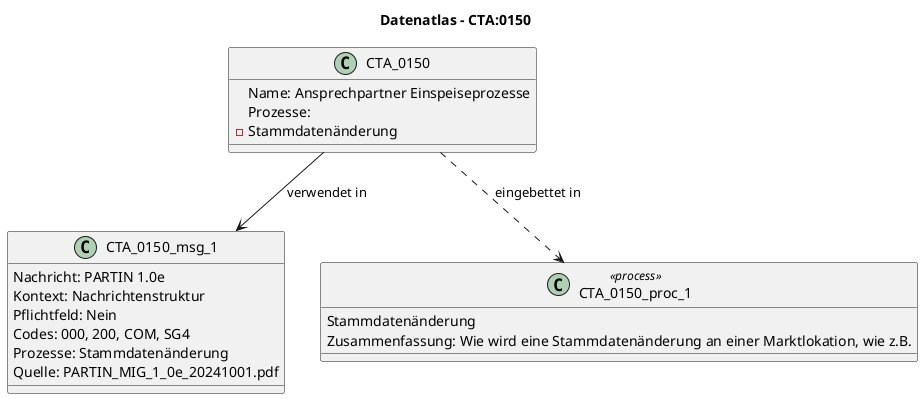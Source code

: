 @startuml
title Datenatlas – CTA:0150
class CTA_0150 {
  Name: Ansprechpartner Einspeiseprozesse
  Prozesse:
    - Stammdatenänderung
}
class CTA_0150_msg_1 {
  Nachricht: PARTIN 1.0e
  Kontext: Nachrichtenstruktur
  Pflichtfeld: Nein
  Codes: 000, 200, COM, SG4
  Prozesse: Stammdatenänderung
  Quelle: PARTIN_MIG_1_0e_20241001.pdf
}
CTA_0150 --> CTA_0150_msg_1 : verwendet in
class CTA_0150_proc_1 <<process>> {
  Stammdatenänderung
  Zusammenfassung: Wie wird eine Stammdatenänderung an einer Marktlokation, wie z.B.
}
CTA_0150 ..> CTA_0150_proc_1 : eingebettet in
@enduml